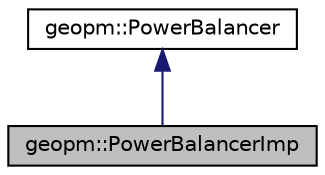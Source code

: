 digraph "geopm::PowerBalancerImp"
{
 // LATEX_PDF_SIZE
  edge [fontname="Helvetica",fontsize="10",labelfontname="Helvetica",labelfontsize="10"];
  node [fontname="Helvetica",fontsize="10",shape=record];
  Node1 [label="geopm::PowerBalancerImp",height=0.2,width=0.4,color="black", fillcolor="grey75", style="filled", fontcolor="black",tooltip=" "];
  Node2 -> Node1 [dir="back",color="midnightblue",fontsize="10",style="solid",fontname="Helvetica"];
  Node2 [label="geopm::PowerBalancer",height=0.2,width=0.4,color="black", fillcolor="white", style="filled",URL="$classgeopm_1_1_power_balancer.html",tooltip="Stay within a power cap but redistribute power to optimize performance. An average per compute node p..."];
}
